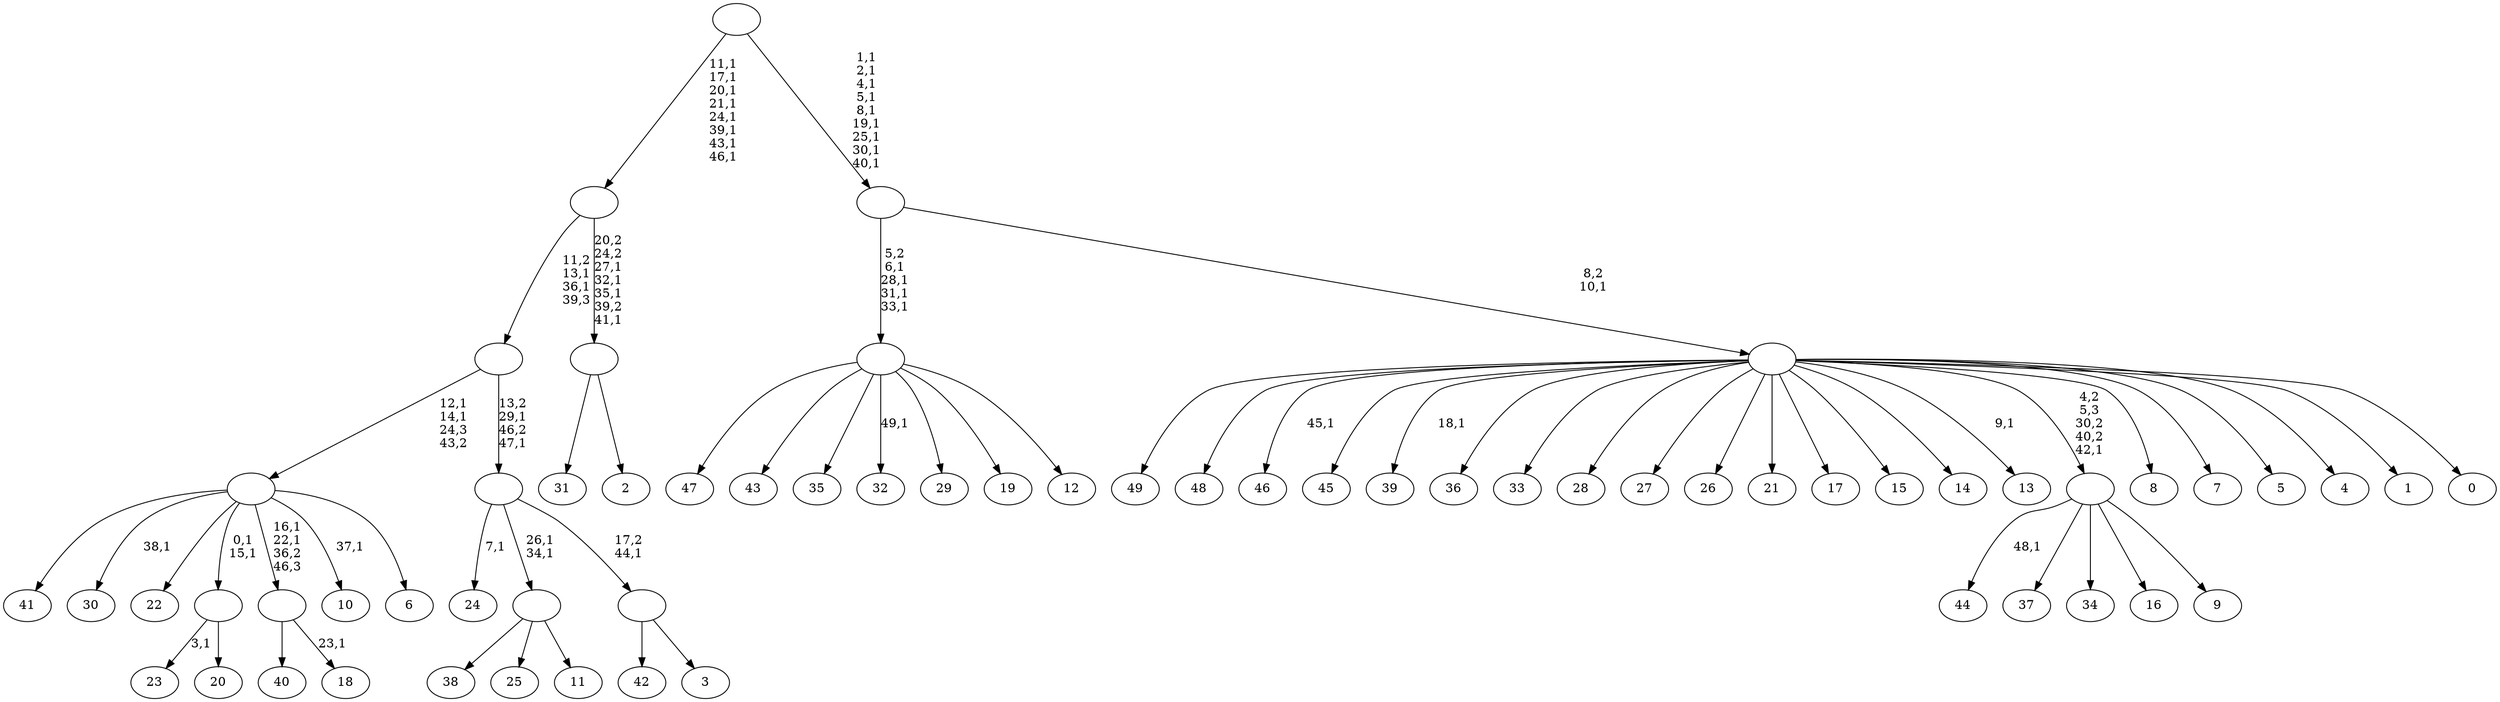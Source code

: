 digraph T {
	100 [label="49"]
	99 [label="48"]
	98 [label="47"]
	97 [label="46"]
	95 [label="45"]
	94 [label="44"]
	92 [label="43"]
	91 [label="42"]
	90 [label="41"]
	89 [label="40"]
	88 [label="39"]
	86 [label="38"]
	85 [label="37"]
	84 [label="36"]
	83 [label="35"]
	82 [label="34"]
	81 [label="33"]
	80 [label="32"]
	78 [label="31"]
	77 [label="30"]
	75 [label="29"]
	74 [label="28"]
	73 [label="27"]
	72 [label="26"]
	71 [label="25"]
	70 [label="24"]
	68 [label="23"]
	66 [label="22"]
	65 [label="21"]
	64 [label="20"]
	63 [label=""]
	61 [label="19"]
	60 [label="18"]
	58 [label=""]
	56 [label="17"]
	55 [label="16"]
	54 [label="15"]
	53 [label="14"]
	52 [label="13"]
	50 [label="12"]
	49 [label=""]
	45 [label="11"]
	44 [label=""]
	42 [label="10"]
	40 [label="9"]
	39 [label=""]
	38 [label="8"]
	37 [label="7"]
	36 [label="6"]
	35 [label=""]
	33 [label="5"]
	32 [label="4"]
	31 [label="3"]
	30 [label=""]
	29 [label=""]
	27 [label=""]
	25 [label="2"]
	24 [label=""]
	20 [label=""]
	12 [label="1"]
	11 [label="0"]
	10 [label=""]
	9 [label=""]
	0 [label=""]
	63 -> 68 [label="3,1"]
	63 -> 64 [label=""]
	58 -> 60 [label="23,1"]
	58 -> 89 [label=""]
	49 -> 80 [label="49,1"]
	49 -> 98 [label=""]
	49 -> 92 [label=""]
	49 -> 83 [label=""]
	49 -> 75 [label=""]
	49 -> 61 [label=""]
	49 -> 50 [label=""]
	44 -> 86 [label=""]
	44 -> 71 [label=""]
	44 -> 45 [label=""]
	39 -> 94 [label="48,1"]
	39 -> 85 [label=""]
	39 -> 82 [label=""]
	39 -> 55 [label=""]
	39 -> 40 [label=""]
	35 -> 42 [label="37,1"]
	35 -> 58 [label="16,1\n22,1\n36,2\n46,3"]
	35 -> 63 [label="0,1\n15,1"]
	35 -> 77 [label="38,1"]
	35 -> 90 [label=""]
	35 -> 66 [label=""]
	35 -> 36 [label=""]
	30 -> 91 [label=""]
	30 -> 31 [label=""]
	29 -> 44 [label="26,1\n34,1"]
	29 -> 70 [label="7,1"]
	29 -> 30 [label="17,2\n44,1"]
	27 -> 29 [label="13,2\n29,1\n46,2\n47,1"]
	27 -> 35 [label="12,1\n14,1\n24,3\n43,2"]
	24 -> 78 [label=""]
	24 -> 25 [label=""]
	20 -> 24 [label="20,2\n24,2\n27,1\n32,1\n35,1\n39,2\n41,1"]
	20 -> 27 [label="11,2\n13,1\n36,1\n39,3"]
	10 -> 52 [label="9,1"]
	10 -> 88 [label="18,1"]
	10 -> 97 [label="45,1"]
	10 -> 100 [label=""]
	10 -> 99 [label=""]
	10 -> 95 [label=""]
	10 -> 84 [label=""]
	10 -> 81 [label=""]
	10 -> 74 [label=""]
	10 -> 73 [label=""]
	10 -> 72 [label=""]
	10 -> 65 [label=""]
	10 -> 56 [label=""]
	10 -> 54 [label=""]
	10 -> 53 [label=""]
	10 -> 39 [label="4,2\n5,3\n30,2\n40,2\n42,1"]
	10 -> 38 [label=""]
	10 -> 37 [label=""]
	10 -> 33 [label=""]
	10 -> 32 [label=""]
	10 -> 12 [label=""]
	10 -> 11 [label=""]
	9 -> 49 [label="5,2\n6,1\n28,1\n31,1\n33,1"]
	9 -> 10 [label="8,2\n10,1"]
	0 -> 9 [label="1,1\n2,1\n4,1\n5,1\n8,1\n19,1\n25,1\n30,1\n40,1"]
	0 -> 20 [label="11,1\n17,1\n20,1\n21,1\n24,1\n39,1\n43,1\n46,1"]
}
